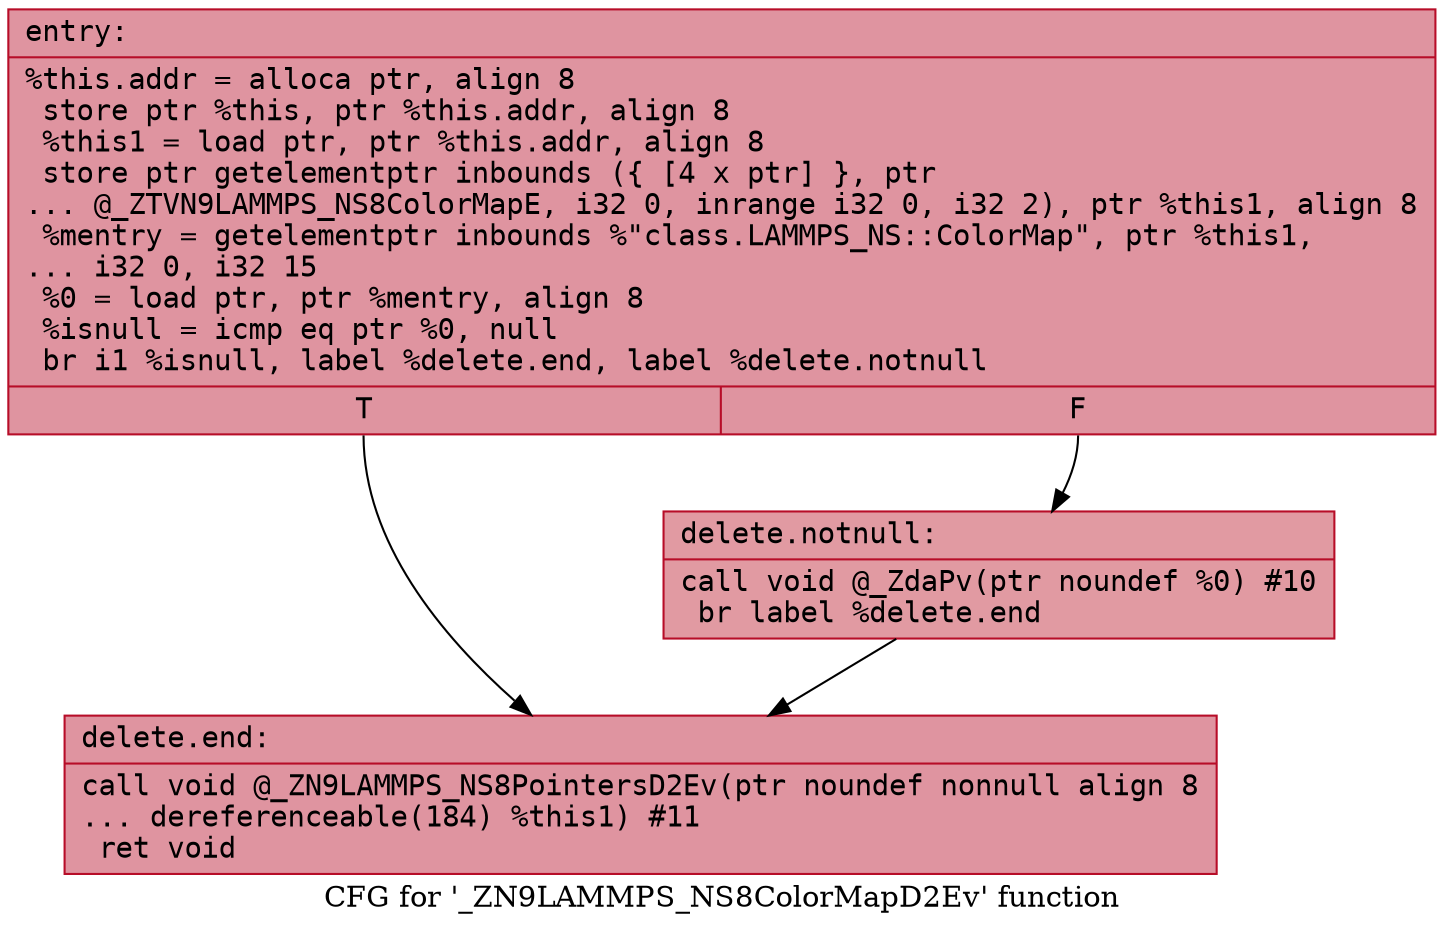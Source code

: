 digraph "CFG for '_ZN9LAMMPS_NS8ColorMapD2Ev' function" {
	label="CFG for '_ZN9LAMMPS_NS8ColorMapD2Ev' function";

	Node0x55d953274160 [shape=record,color="#b70d28ff", style=filled, fillcolor="#b70d2870" fontname="Courier",label="{entry:\l|  %this.addr = alloca ptr, align 8\l  store ptr %this, ptr %this.addr, align 8\l  %this1 = load ptr, ptr %this.addr, align 8\l  store ptr getelementptr inbounds (\{ [4 x ptr] \}, ptr\l... @_ZTVN9LAMMPS_NS8ColorMapE, i32 0, inrange i32 0, i32 2), ptr %this1, align 8\l  %mentry = getelementptr inbounds %\"class.LAMMPS_NS::ColorMap\", ptr %this1,\l... i32 0, i32 15\l  %0 = load ptr, ptr %mentry, align 8\l  %isnull = icmp eq ptr %0, null\l  br i1 %isnull, label %delete.end, label %delete.notnull\l|{<s0>T|<s1>F}}"];
	Node0x55d953274160:s0 -> Node0x55d9532745e0[tooltip="entry -> delete.end\nProbability 37.50%" ];
	Node0x55d953274160:s1 -> Node0x55d953274630[tooltip="entry -> delete.notnull\nProbability 62.50%" ];
	Node0x55d953274630 [shape=record,color="#b70d28ff", style=filled, fillcolor="#bb1b2c70" fontname="Courier",label="{delete.notnull:\l|  call void @_ZdaPv(ptr noundef %0) #10\l  br label %delete.end\l}"];
	Node0x55d953274630 -> Node0x55d9532745e0[tooltip="delete.notnull -> delete.end\nProbability 100.00%" ];
	Node0x55d9532745e0 [shape=record,color="#b70d28ff", style=filled, fillcolor="#b70d2870" fontname="Courier",label="{delete.end:\l|  call void @_ZN9LAMMPS_NS8PointersD2Ev(ptr noundef nonnull align 8\l... dereferenceable(184) %this1) #11\l  ret void\l}"];
}
